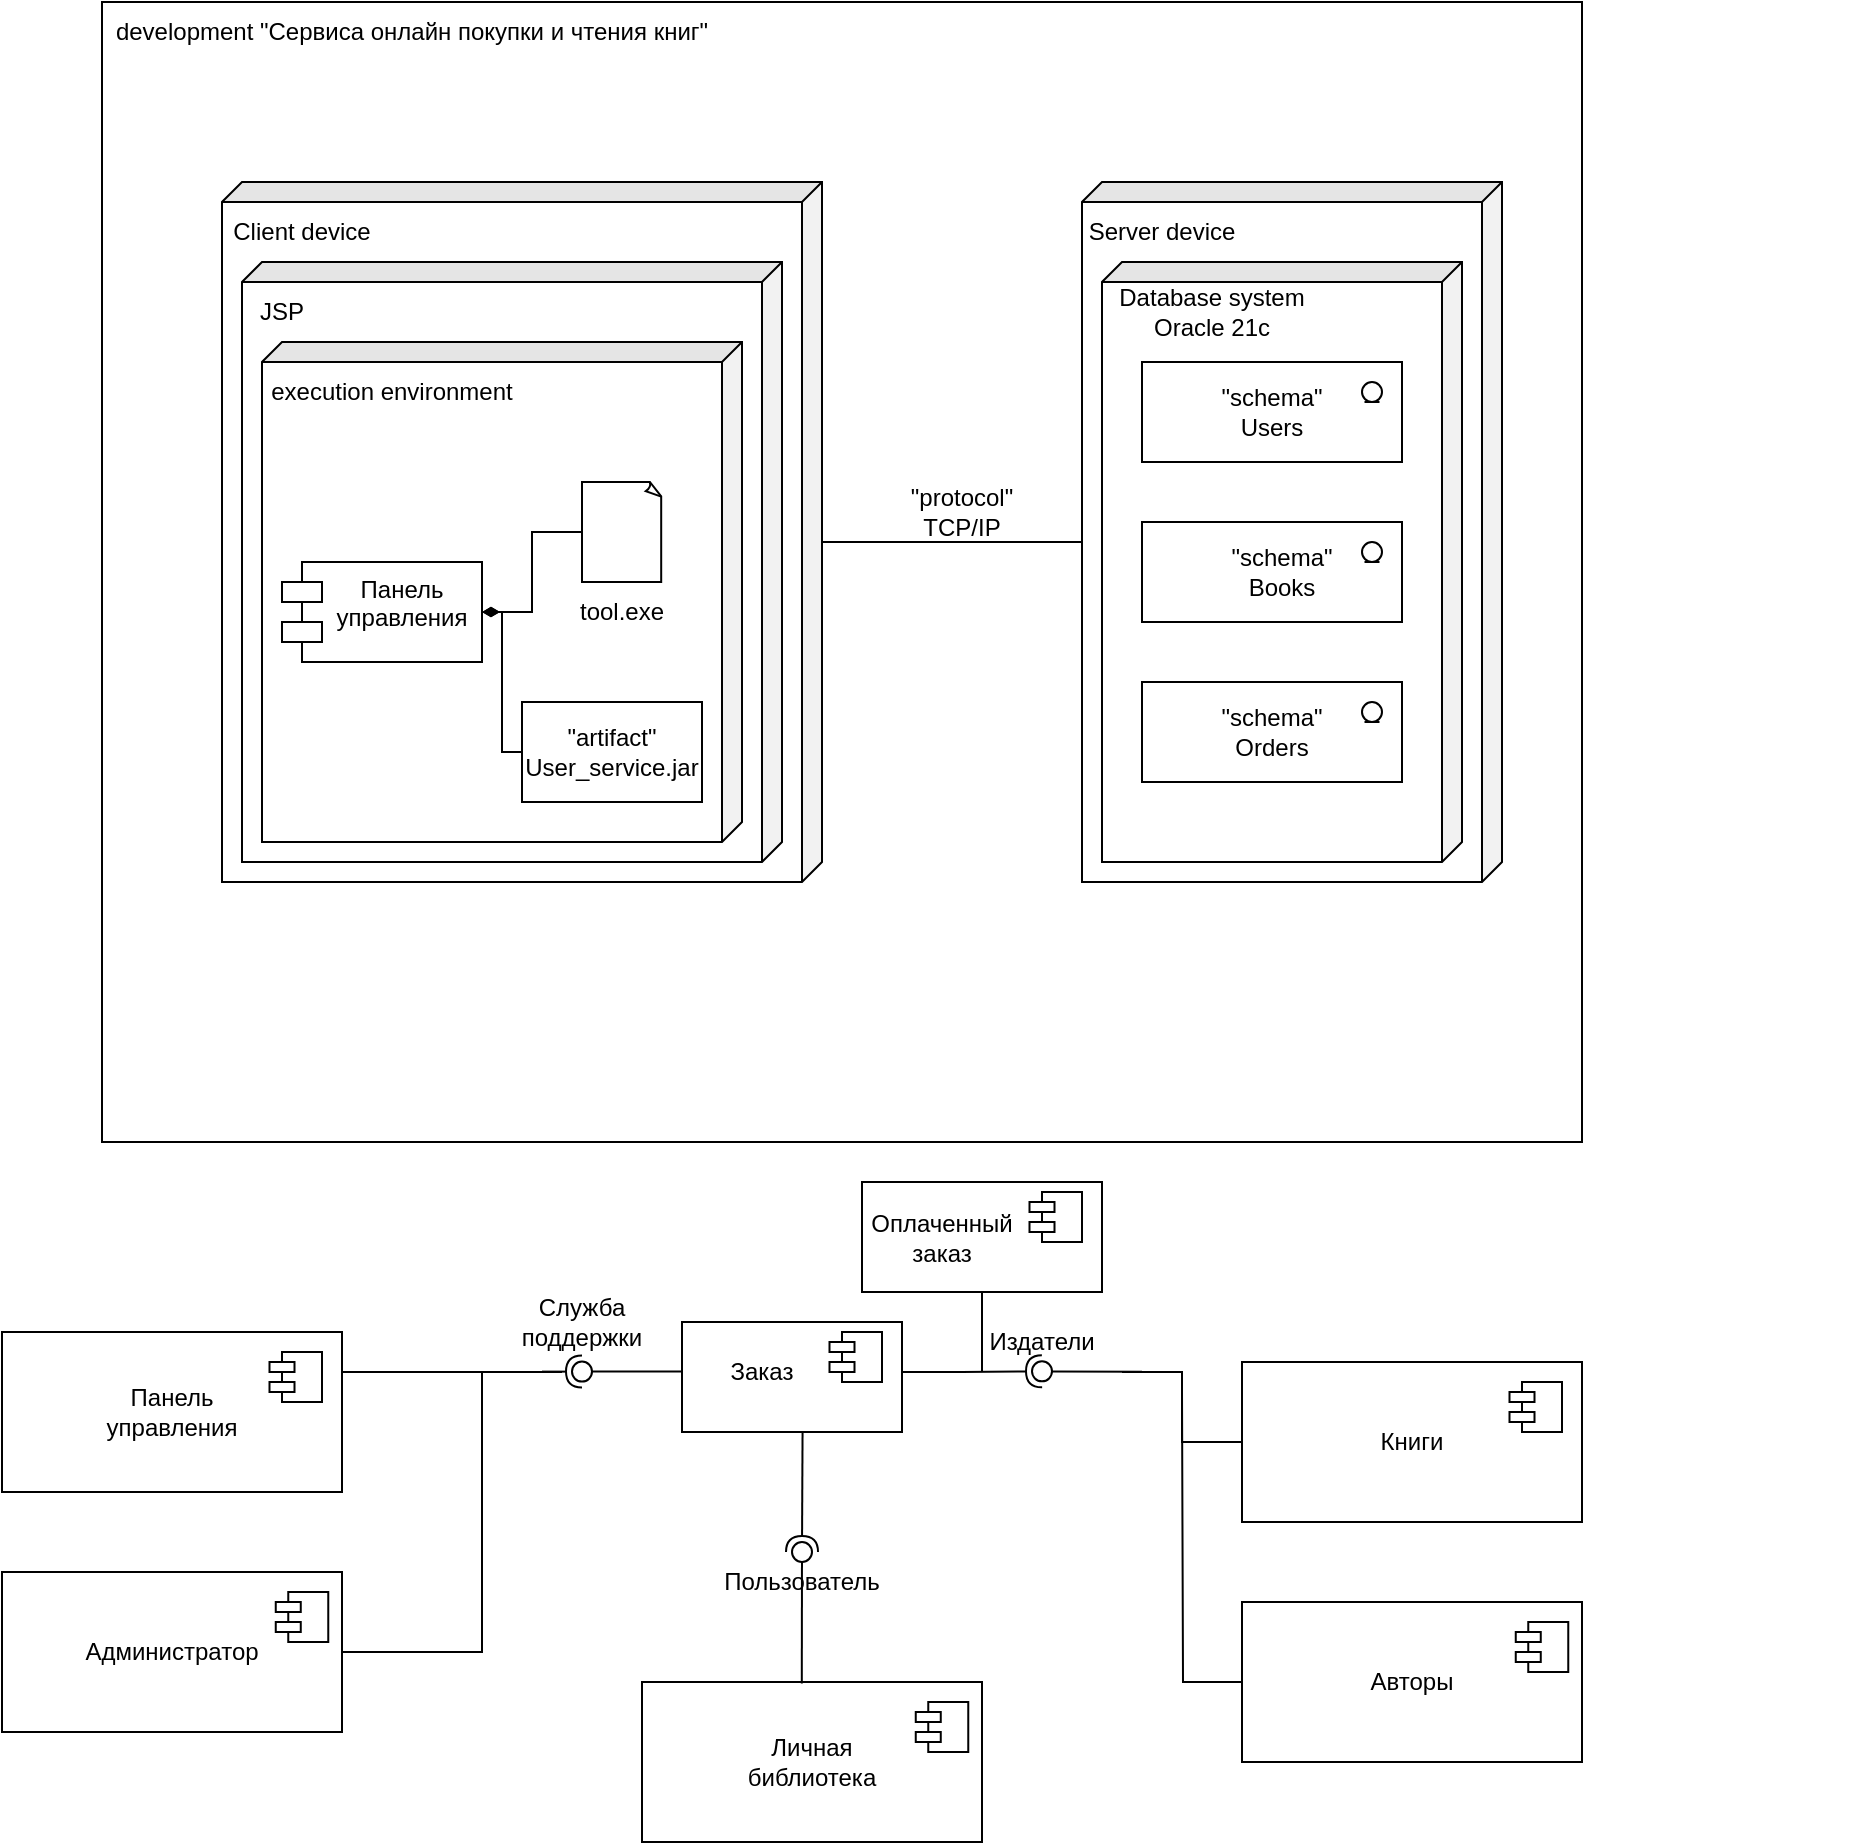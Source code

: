 <mxfile version="22.1.2" type="device">
  <diagram name="Страница — 1" id="bUGvl7IIZs3F5-j0riPU">
    <mxGraphModel dx="1221" dy="828" grid="1" gridSize="10" guides="1" tooltips="1" connect="1" arrows="1" fold="1" page="1" pageScale="1" pageWidth="827" pageHeight="1169" math="0" shadow="0">
      <root>
        <mxCell id="0" />
        <mxCell id="1" parent="0" />
        <mxCell id="uQIHYVVX19xojviNb_rD-1" value="" style="rounded=0;whiteSpace=wrap;html=1;" vertex="1" parent="1">
          <mxGeometry x="60" y="80" width="740" height="570" as="geometry" />
        </mxCell>
        <mxCell id="uQIHYVVX19xojviNb_rD-2" value="development &quot;Cервиса онлайн покупки и чтения книг&quot;" style="text;html=1;strokeColor=none;fillColor=none;align=center;verticalAlign=middle;whiteSpace=wrap;rounded=0;" vertex="1" parent="1">
          <mxGeometry x="60" y="80" width="310" height="30" as="geometry" />
        </mxCell>
        <mxCell id="uQIHYVVX19xojviNb_rD-4" value="" style="shape=cube;whiteSpace=wrap;html=1;boundedLbl=1;backgroundOutline=1;darkOpacity=0.05;darkOpacity2=0.1;size=10;direction=south;" vertex="1" parent="1">
          <mxGeometry x="120" y="170" width="300" height="350" as="geometry" />
        </mxCell>
        <mxCell id="uQIHYVVX19xojviNb_rD-5" value="Client device" style="text;html=1;strokeColor=none;fillColor=none;align=center;verticalAlign=middle;whiteSpace=wrap;rounded=0;" vertex="1" parent="1">
          <mxGeometry x="110" y="180" width="100" height="30" as="geometry" />
        </mxCell>
        <mxCell id="uQIHYVVX19xojviNb_rD-6" value="" style="shape=cube;whiteSpace=wrap;html=1;boundedLbl=1;backgroundOutline=1;darkOpacity=0.05;darkOpacity2=0.1;size=10;direction=south;" vertex="1" parent="1">
          <mxGeometry x="550" y="170" width="210" height="350" as="geometry" />
        </mxCell>
        <mxCell id="uQIHYVVX19xojviNb_rD-7" value="Server device" style="text;html=1;strokeColor=none;fillColor=none;align=center;verticalAlign=middle;whiteSpace=wrap;rounded=0;" vertex="1" parent="1">
          <mxGeometry x="540" y="180" width="100" height="30" as="geometry" />
        </mxCell>
        <mxCell id="uQIHYVVX19xojviNb_rD-9" value="" style="shape=cube;whiteSpace=wrap;html=1;boundedLbl=1;backgroundOutline=1;darkOpacity=0.05;darkOpacity2=0.1;size=10;direction=south;" vertex="1" parent="1">
          <mxGeometry x="130" y="210" width="270" height="300" as="geometry" />
        </mxCell>
        <mxCell id="uQIHYVVX19xojviNb_rD-10" value="JSP" style="text;html=1;strokeColor=none;fillColor=none;align=center;verticalAlign=middle;whiteSpace=wrap;rounded=0;" vertex="1" parent="1">
          <mxGeometry x="130" y="220" width="40" height="30" as="geometry" />
        </mxCell>
        <mxCell id="uQIHYVVX19xojviNb_rD-11" value="" style="shape=cube;whiteSpace=wrap;html=1;boundedLbl=1;backgroundOutline=1;darkOpacity=0.05;darkOpacity2=0.1;size=10;direction=south;" vertex="1" parent="1">
          <mxGeometry x="140" y="250" width="240" height="250" as="geometry" />
        </mxCell>
        <mxCell id="uQIHYVVX19xojviNb_rD-12" value="execution environment" style="text;html=1;strokeColor=none;fillColor=none;align=center;verticalAlign=middle;whiteSpace=wrap;rounded=0;" vertex="1" parent="1">
          <mxGeometry x="140" y="260" width="130" height="30" as="geometry" />
        </mxCell>
        <mxCell id="uQIHYVVX19xojviNb_rD-13" value="Панель управления" style="shape=module;align=left;spacingLeft=20;align=center;verticalAlign=top;whiteSpace=wrap;html=1;" vertex="1" parent="1">
          <mxGeometry x="150" y="360" width="100" height="50" as="geometry" />
        </mxCell>
        <mxCell id="uQIHYVVX19xojviNb_rD-19" style="edgeStyle=orthogonalEdgeStyle;rounded=0;orthogonalLoop=1;jettySize=auto;html=1;entryX=1;entryY=0.5;entryDx=0;entryDy=0;endArrow=diamondThin;endFill=1;" edge="1" parent="1" source="uQIHYVVX19xojviNb_rD-15" target="uQIHYVVX19xojviNb_rD-13">
          <mxGeometry relative="1" as="geometry">
            <Array as="points">
              <mxPoint x="275" y="345" />
              <mxPoint x="275" y="385" />
            </Array>
          </mxGeometry>
        </mxCell>
        <mxCell id="uQIHYVVX19xojviNb_rD-15" value="" style="whiteSpace=wrap;html=1;shape=mxgraph.basic.document" vertex="1" parent="1">
          <mxGeometry x="300" y="320" width="40" height="50" as="geometry" />
        </mxCell>
        <mxCell id="uQIHYVVX19xojviNb_rD-16" value="tool.exe" style="text;html=1;strokeColor=none;fillColor=none;align=center;verticalAlign=middle;whiteSpace=wrap;rounded=0;" vertex="1" parent="1">
          <mxGeometry x="290" y="370" width="60" height="30" as="geometry" />
        </mxCell>
        <mxCell id="uQIHYVVX19xojviNb_rD-18" style="edgeStyle=orthogonalEdgeStyle;rounded=0;orthogonalLoop=1;jettySize=auto;html=1;entryX=1;entryY=0.5;entryDx=0;entryDy=0;endArrow=diamondThin;endFill=1;" edge="1" parent="1" source="uQIHYVVX19xojviNb_rD-17" target="uQIHYVVX19xojviNb_rD-13">
          <mxGeometry relative="1" as="geometry">
            <Array as="points">
              <mxPoint x="260" y="455" />
              <mxPoint x="260" y="385" />
            </Array>
          </mxGeometry>
        </mxCell>
        <mxCell id="uQIHYVVX19xojviNb_rD-17" value="&quot;artifact&quot;&lt;br&gt;User_service.jar" style="rounded=0;whiteSpace=wrap;html=1;" vertex="1" parent="1">
          <mxGeometry x="270" y="430" width="90" height="50" as="geometry" />
        </mxCell>
        <mxCell id="uQIHYVVX19xojviNb_rD-20" value="" style="shape=cube;whiteSpace=wrap;html=1;boundedLbl=1;backgroundOutline=1;darkOpacity=0.05;darkOpacity2=0.1;size=10;direction=south;" vertex="1" parent="1">
          <mxGeometry x="560" y="210" width="180" height="300" as="geometry" />
        </mxCell>
        <mxCell id="uQIHYVVX19xojviNb_rD-21" value="Database system Oracle 21c" style="text;html=1;strokeColor=none;fillColor=none;align=center;verticalAlign=middle;whiteSpace=wrap;rounded=0;" vertex="1" parent="1">
          <mxGeometry x="550" y="220" width="130" height="30" as="geometry" />
        </mxCell>
        <mxCell id="uQIHYVVX19xojviNb_rD-23" value="" style="rounded=0;whiteSpace=wrap;html=1;" vertex="1" parent="1">
          <mxGeometry x="580" y="260" width="130" height="50" as="geometry" />
        </mxCell>
        <mxCell id="uQIHYVVX19xojviNb_rD-22" value="" style="ellipse;shape=umlEntity;whiteSpace=wrap;html=1;" vertex="1" parent="1">
          <mxGeometry x="690" y="270" width="10" height="10" as="geometry" />
        </mxCell>
        <mxCell id="uQIHYVVX19xojviNb_rD-29" value="" style="rounded=0;whiteSpace=wrap;html=1;" vertex="1" parent="1">
          <mxGeometry x="580" y="340" width="130" height="50" as="geometry" />
        </mxCell>
        <mxCell id="uQIHYVVX19xojviNb_rD-30" value="" style="ellipse;shape=umlEntity;whiteSpace=wrap;html=1;" vertex="1" parent="1">
          <mxGeometry x="690" y="350" width="10" height="10" as="geometry" />
        </mxCell>
        <mxCell id="uQIHYVVX19xojviNb_rD-31" value="" style="rounded=0;whiteSpace=wrap;html=1;" vertex="1" parent="1">
          <mxGeometry x="580" y="420" width="130" height="50" as="geometry" />
        </mxCell>
        <mxCell id="uQIHYVVX19xojviNb_rD-32" value="" style="ellipse;shape=umlEntity;whiteSpace=wrap;html=1;" vertex="1" parent="1">
          <mxGeometry x="690" y="430" width="10" height="10" as="geometry" />
        </mxCell>
        <mxCell id="uQIHYVVX19xojviNb_rD-35" style="edgeStyle=orthogonalEdgeStyle;rounded=0;orthogonalLoop=1;jettySize=auto;html=1;entryX=0;entryY=0;entryDx=180;entryDy=210;entryPerimeter=0;endArrow=none;endFill=0;" edge="1" parent="1" source="uQIHYVVX19xojviNb_rD-4" target="uQIHYVVX19xojviNb_rD-6">
          <mxGeometry relative="1" as="geometry">
            <Array as="points">
              <mxPoint x="460" y="350" />
              <mxPoint x="460" y="350" />
            </Array>
          </mxGeometry>
        </mxCell>
        <mxCell id="uQIHYVVX19xojviNb_rD-37" value="&quot;protocol&quot;&lt;br&gt;TCP/IP" style="text;html=1;strokeColor=none;fillColor=none;align=center;verticalAlign=middle;whiteSpace=wrap;rounded=0;" vertex="1" parent="1">
          <mxGeometry x="460" y="320" width="60" height="30" as="geometry" />
        </mxCell>
        <mxCell id="uQIHYVVX19xojviNb_rD-38" value="&quot;schema&quot;&lt;br&gt;Users" style="text;html=1;strokeColor=none;fillColor=none;align=center;verticalAlign=middle;whiteSpace=wrap;rounded=0;" vertex="1" parent="1">
          <mxGeometry x="615" y="270" width="60" height="30" as="geometry" />
        </mxCell>
        <mxCell id="uQIHYVVX19xojviNb_rD-39" value="&quot;schema&quot;&lt;br&gt;Books" style="text;html=1;strokeColor=none;fillColor=none;align=center;verticalAlign=middle;whiteSpace=wrap;rounded=0;" vertex="1" parent="1">
          <mxGeometry x="620" y="350" width="60" height="30" as="geometry" />
        </mxCell>
        <mxCell id="uQIHYVVX19xojviNb_rD-40" value="&quot;schema&quot;&lt;br&gt;Orders" style="text;html=1;strokeColor=none;fillColor=none;align=center;verticalAlign=middle;whiteSpace=wrap;rounded=0;" vertex="1" parent="1">
          <mxGeometry x="615" y="430" width="60" height="30" as="geometry" />
        </mxCell>
        <mxCell id="uQIHYVVX19xojviNb_rD-42" value="" style="rounded=0;orthogonalLoop=1;jettySize=auto;html=1;endArrow=halfCircle;endFill=0;endSize=6;strokeWidth=1;sketch=0;" edge="1" parent="1">
          <mxGeometry relative="1" as="geometry">
            <mxPoint x="280" y="764.81" as="sourcePoint" />
            <mxPoint x="300" y="764.81" as="targetPoint" />
          </mxGeometry>
        </mxCell>
        <mxCell id="uQIHYVVX19xojviNb_rD-43" value="" style="rounded=0;orthogonalLoop=1;jettySize=auto;html=1;endArrow=oval;endFill=0;sketch=0;sourcePerimeterSpacing=0;targetPerimeterSpacing=0;endSize=10;exitX=0;exitY=0.451;exitDx=0;exitDy=0;exitPerimeter=0;" edge="1" parent="1" source="uQIHYVVX19xojviNb_rD-75">
          <mxGeometry relative="1" as="geometry">
            <mxPoint x="310" y="764.81" as="sourcePoint" />
            <mxPoint x="300" y="764.81" as="targetPoint" />
          </mxGeometry>
        </mxCell>
        <mxCell id="uQIHYVVX19xojviNb_rD-44" value="" style="ellipse;whiteSpace=wrap;html=1;align=center;aspect=fixed;fillColor=none;strokeColor=none;resizable=0;perimeter=centerPerimeter;rotatable=0;allowArrows=0;points=[];outlineConnect=1;" vertex="1" parent="1">
          <mxGeometry x="235" y="760" width="10" height="10" as="geometry" />
        </mxCell>
        <mxCell id="uQIHYVVX19xojviNb_rD-64" style="edgeStyle=orthogonalEdgeStyle;rounded=0;orthogonalLoop=1;jettySize=auto;html=1;endArrow=none;endFill=0;" edge="1" parent="1" source="uQIHYVVX19xojviNb_rD-45">
          <mxGeometry relative="1" as="geometry">
            <mxPoint x="290" y="765" as="targetPoint" />
            <Array as="points">
              <mxPoint x="210" y="765" />
              <mxPoint x="210" y="765" />
            </Array>
          </mxGeometry>
        </mxCell>
        <mxCell id="uQIHYVVX19xojviNb_rD-45" value="" style="rounded=0;whiteSpace=wrap;html=1;" vertex="1" parent="1">
          <mxGeometry x="10" y="745" width="170" height="80" as="geometry" />
        </mxCell>
        <mxCell id="uQIHYVVX19xojviNb_rD-46" value="" style="rounded=0;whiteSpace=wrap;html=1;" vertex="1" parent="1">
          <mxGeometry x="150" y="755" width="20" height="25" as="geometry" />
        </mxCell>
        <mxCell id="uQIHYVVX19xojviNb_rD-49" value="Панель управления" style="text;html=1;strokeColor=none;fillColor=none;align=center;verticalAlign=middle;whiteSpace=wrap;rounded=0;" vertex="1" parent="1">
          <mxGeometry x="65" y="770" width="60" height="30" as="geometry" />
        </mxCell>
        <mxCell id="uQIHYVVX19xojviNb_rD-65" style="edgeStyle=orthogonalEdgeStyle;rounded=0;orthogonalLoop=1;jettySize=auto;html=1;endArrow=none;endFill=0;" edge="1" parent="1" source="uQIHYVVX19xojviNb_rD-50">
          <mxGeometry relative="1" as="geometry">
            <mxPoint x="250" y="765" as="targetPoint" />
            <Array as="points">
              <mxPoint x="250" y="905" />
              <mxPoint x="250" y="765" />
            </Array>
          </mxGeometry>
        </mxCell>
        <mxCell id="uQIHYVVX19xojviNb_rD-50" value="" style="rounded=0;whiteSpace=wrap;html=1;" vertex="1" parent="1">
          <mxGeometry x="10" y="865" width="170" height="80" as="geometry" />
        </mxCell>
        <mxCell id="uQIHYVVX19xojviNb_rD-54" value="Администратор" style="text;html=1;strokeColor=none;fillColor=none;align=center;verticalAlign=middle;whiteSpace=wrap;rounded=0;" vertex="1" parent="1">
          <mxGeometry x="65" y="890" width="60" height="30" as="geometry" />
        </mxCell>
        <mxCell id="uQIHYVVX19xojviNb_rD-55" value="" style="rounded=0;whiteSpace=wrap;html=1;" vertex="1" parent="1">
          <mxGeometry x="143.75" y="760" width="12.5" height="5" as="geometry" />
        </mxCell>
        <mxCell id="uQIHYVVX19xojviNb_rD-58" value="" style="rounded=0;whiteSpace=wrap;html=1;" vertex="1" parent="1">
          <mxGeometry x="143.75" y="770" width="12.5" height="5" as="geometry" />
        </mxCell>
        <mxCell id="uQIHYVVX19xojviNb_rD-60" value="" style="rounded=0;whiteSpace=wrap;html=1;" vertex="1" parent="1">
          <mxGeometry x="153.13" y="875" width="20" height="25" as="geometry" />
        </mxCell>
        <mxCell id="uQIHYVVX19xojviNb_rD-61" value="" style="rounded=0;whiteSpace=wrap;html=1;" vertex="1" parent="1">
          <mxGeometry x="146.88" y="880" width="12.5" height="5" as="geometry" />
        </mxCell>
        <mxCell id="uQIHYVVX19xojviNb_rD-62" value="" style="rounded=0;whiteSpace=wrap;html=1;" vertex="1" parent="1">
          <mxGeometry x="146.88" y="890" width="12.5" height="5" as="geometry" />
        </mxCell>
        <mxCell id="uQIHYVVX19xojviNb_rD-66" value="Служба поддержки" style="text;html=1;strokeColor=none;fillColor=none;align=center;verticalAlign=middle;whiteSpace=wrap;rounded=0;" vertex="1" parent="1">
          <mxGeometry x="270" y="725" width="60" height="30" as="geometry" />
        </mxCell>
        <mxCell id="uQIHYVVX19xojviNb_rD-75" value="" style="rounded=0;whiteSpace=wrap;html=1;" vertex="1" parent="1">
          <mxGeometry x="350" y="740" width="110" height="55" as="geometry" />
        </mxCell>
        <mxCell id="uQIHYVVX19xojviNb_rD-76" value="Заказ" style="text;html=1;strokeColor=none;fillColor=none;align=center;verticalAlign=middle;whiteSpace=wrap;rounded=0;" vertex="1" parent="1">
          <mxGeometry x="360" y="750" width="60" height="30" as="geometry" />
        </mxCell>
        <mxCell id="uQIHYVVX19xojviNb_rD-77" value="" style="rounded=0;whiteSpace=wrap;html=1;" vertex="1" parent="1">
          <mxGeometry x="430" y="745" width="20" height="25" as="geometry" />
        </mxCell>
        <mxCell id="uQIHYVVX19xojviNb_rD-78" value="" style="rounded=0;whiteSpace=wrap;html=1;" vertex="1" parent="1">
          <mxGeometry x="423.75" y="750" width="12.5" height="5" as="geometry" />
        </mxCell>
        <mxCell id="uQIHYVVX19xojviNb_rD-79" value="" style="rounded=0;whiteSpace=wrap;html=1;" vertex="1" parent="1">
          <mxGeometry x="423.75" y="760" width="12.5" height="5" as="geometry" />
        </mxCell>
        <mxCell id="uQIHYVVX19xojviNb_rD-104" style="edgeStyle=orthogonalEdgeStyle;rounded=0;orthogonalLoop=1;jettySize=auto;html=1;endArrow=none;endFill=0;" edge="1" parent="1" source="uQIHYVVX19xojviNb_rD-80">
          <mxGeometry relative="1" as="geometry">
            <mxPoint x="500" y="765" as="targetPoint" />
          </mxGeometry>
        </mxCell>
        <mxCell id="uQIHYVVX19xojviNb_rD-80" value="" style="rounded=0;whiteSpace=wrap;html=1;" vertex="1" parent="1">
          <mxGeometry x="440" y="670" width="120" height="55" as="geometry" />
        </mxCell>
        <mxCell id="uQIHYVVX19xojviNb_rD-81" value="Оплаченный заказ" style="text;html=1;strokeColor=none;fillColor=none;align=center;verticalAlign=middle;whiteSpace=wrap;rounded=0;" vertex="1" parent="1">
          <mxGeometry x="450" y="682.5" width="60" height="30" as="geometry" />
        </mxCell>
        <mxCell id="uQIHYVVX19xojviNb_rD-82" value="" style="rounded=0;whiteSpace=wrap;html=1;" vertex="1" parent="1">
          <mxGeometry x="530" y="675" width="20" height="25" as="geometry" />
        </mxCell>
        <mxCell id="uQIHYVVX19xojviNb_rD-83" value="" style="rounded=0;whiteSpace=wrap;html=1;" vertex="1" parent="1">
          <mxGeometry x="523.75" y="680" width="12.5" height="5" as="geometry" />
        </mxCell>
        <mxCell id="uQIHYVVX19xojviNb_rD-84" value="" style="rounded=0;whiteSpace=wrap;html=1;" vertex="1" parent="1">
          <mxGeometry x="523.75" y="690" width="12.5" height="5" as="geometry" />
        </mxCell>
        <mxCell id="uQIHYVVX19xojviNb_rD-87" value="" style="ellipse;whiteSpace=wrap;html=1;align=center;aspect=fixed;fillColor=none;strokeColor=none;resizable=0;perimeter=centerPerimeter;rotatable=0;allowArrows=0;points=[];outlineConnect=1;" vertex="1" parent="1">
          <mxGeometry x="925" y="770" width="10" height="10" as="geometry" />
        </mxCell>
        <mxCell id="uQIHYVVX19xojviNb_rD-103" style="edgeStyle=orthogonalEdgeStyle;rounded=0;orthogonalLoop=1;jettySize=auto;html=1;endArrow=none;endFill=0;" edge="1" parent="1" source="uQIHYVVX19xojviNb_rD-89">
          <mxGeometry relative="1" as="geometry">
            <mxPoint x="570" y="765.0" as="targetPoint" />
            <Array as="points">
              <mxPoint x="600" y="800" />
              <mxPoint x="600" y="765" />
            </Array>
          </mxGeometry>
        </mxCell>
        <mxCell id="uQIHYVVX19xojviNb_rD-89" value="" style="rounded=0;whiteSpace=wrap;html=1;" vertex="1" parent="1">
          <mxGeometry x="630" y="760" width="170" height="80" as="geometry" />
        </mxCell>
        <mxCell id="uQIHYVVX19xojviNb_rD-90" value="" style="rounded=0;whiteSpace=wrap;html=1;" vertex="1" parent="1">
          <mxGeometry x="770" y="770" width="20" height="25" as="geometry" />
        </mxCell>
        <mxCell id="uQIHYVVX19xojviNb_rD-91" value="Книги" style="text;html=1;strokeColor=none;fillColor=none;align=center;verticalAlign=middle;whiteSpace=wrap;rounded=0;" vertex="1" parent="1">
          <mxGeometry x="685" y="785" width="60" height="30" as="geometry" />
        </mxCell>
        <mxCell id="uQIHYVVX19xojviNb_rD-106" style="edgeStyle=orthogonalEdgeStyle;rounded=0;orthogonalLoop=1;jettySize=auto;html=1;endArrow=none;endFill=0;" edge="1" parent="1" source="uQIHYVVX19xojviNb_rD-93">
          <mxGeometry relative="1" as="geometry">
            <mxPoint x="600" y="775" as="targetPoint" />
          </mxGeometry>
        </mxCell>
        <mxCell id="uQIHYVVX19xojviNb_rD-93" value="" style="rounded=0;whiteSpace=wrap;html=1;" vertex="1" parent="1">
          <mxGeometry x="630" y="880" width="170" height="80" as="geometry" />
        </mxCell>
        <mxCell id="uQIHYVVX19xojviNb_rD-94" value="Авторы" style="text;html=1;strokeColor=none;fillColor=none;align=center;verticalAlign=middle;whiteSpace=wrap;rounded=0;" vertex="1" parent="1">
          <mxGeometry x="685" y="905" width="60" height="30" as="geometry" />
        </mxCell>
        <mxCell id="uQIHYVVX19xojviNb_rD-95" value="" style="rounded=0;whiteSpace=wrap;html=1;" vertex="1" parent="1">
          <mxGeometry x="763.75" y="775" width="12.5" height="5" as="geometry" />
        </mxCell>
        <mxCell id="uQIHYVVX19xojviNb_rD-96" value="" style="rounded=0;whiteSpace=wrap;html=1;" vertex="1" parent="1">
          <mxGeometry x="763.75" y="785" width="12.5" height="5" as="geometry" />
        </mxCell>
        <mxCell id="uQIHYVVX19xojviNb_rD-97" value="" style="rounded=0;whiteSpace=wrap;html=1;" vertex="1" parent="1">
          <mxGeometry x="773.13" y="890" width="20" height="25" as="geometry" />
        </mxCell>
        <mxCell id="uQIHYVVX19xojviNb_rD-98" value="" style="rounded=0;whiteSpace=wrap;html=1;" vertex="1" parent="1">
          <mxGeometry x="766.88" y="895" width="12.5" height="5" as="geometry" />
        </mxCell>
        <mxCell id="uQIHYVVX19xojviNb_rD-99" value="" style="rounded=0;whiteSpace=wrap;html=1;" vertex="1" parent="1">
          <mxGeometry x="766.88" y="905" width="12.5" height="5" as="geometry" />
        </mxCell>
        <mxCell id="uQIHYVVX19xojviNb_rD-101" value="" style="rounded=0;orthogonalLoop=1;jettySize=auto;html=1;endArrow=halfCircle;endFill=0;endSize=6;strokeWidth=1;sketch=0;exitX=1.003;exitY=0.454;exitDx=0;exitDy=0;exitPerimeter=0;" edge="1" parent="1" source="uQIHYVVX19xojviNb_rD-75">
          <mxGeometry relative="1" as="geometry">
            <mxPoint x="510" y="764.68" as="sourcePoint" />
            <mxPoint x="530" y="764.68" as="targetPoint" />
            <Array as="points">
              <mxPoint x="470" y="765" />
              <mxPoint x="490" y="765" />
            </Array>
          </mxGeometry>
        </mxCell>
        <mxCell id="uQIHYVVX19xojviNb_rD-102" value="" style="rounded=0;orthogonalLoop=1;jettySize=auto;html=1;endArrow=oval;endFill=0;sketch=0;sourcePerimeterSpacing=0;targetPerimeterSpacing=0;endSize=10;exitX=0;exitY=0.451;exitDx=0;exitDy=0;exitPerimeter=0;" edge="1" parent="1">
          <mxGeometry relative="1" as="geometry">
            <mxPoint x="580" y="764.87" as="sourcePoint" />
            <mxPoint x="530" y="764.68" as="targetPoint" />
          </mxGeometry>
        </mxCell>
        <mxCell id="uQIHYVVX19xojviNb_rD-105" value="Издатели" style="text;html=1;strokeColor=none;fillColor=none;align=center;verticalAlign=middle;whiteSpace=wrap;rounded=0;" vertex="1" parent="1">
          <mxGeometry x="500" y="735" width="60" height="30" as="geometry" />
        </mxCell>
        <mxCell id="uQIHYVVX19xojviNb_rD-107" value="" style="rounded=0;whiteSpace=wrap;html=1;" vertex="1" parent="1">
          <mxGeometry x="330" y="920" width="170" height="80" as="geometry" />
        </mxCell>
        <mxCell id="uQIHYVVX19xojviNb_rD-108" value="Личная библиотека" style="text;html=1;strokeColor=none;fillColor=none;align=center;verticalAlign=middle;whiteSpace=wrap;rounded=0;" vertex="1" parent="1">
          <mxGeometry x="385" y="945" width="60" height="30" as="geometry" />
        </mxCell>
        <mxCell id="uQIHYVVX19xojviNb_rD-109" value="" style="rounded=0;whiteSpace=wrap;html=1;" vertex="1" parent="1">
          <mxGeometry x="473.13" y="930" width="20" height="25" as="geometry" />
        </mxCell>
        <mxCell id="uQIHYVVX19xojviNb_rD-110" value="" style="rounded=0;whiteSpace=wrap;html=1;" vertex="1" parent="1">
          <mxGeometry x="466.88" y="935" width="12.5" height="5" as="geometry" />
        </mxCell>
        <mxCell id="uQIHYVVX19xojviNb_rD-111" value="" style="rounded=0;whiteSpace=wrap;html=1;" vertex="1" parent="1">
          <mxGeometry x="466.88" y="945" width="12.5" height="5" as="geometry" />
        </mxCell>
        <mxCell id="uQIHYVVX19xojviNb_rD-112" value="" style="rounded=0;orthogonalLoop=1;jettySize=auto;html=1;endArrow=halfCircle;endFill=0;endSize=6;strokeWidth=1;sketch=0;exitX=0.548;exitY=1.001;exitDx=0;exitDy=0;exitPerimeter=0;" edge="1" parent="1" source="uQIHYVVX19xojviNb_rD-75">
          <mxGeometry relative="1" as="geometry">
            <mxPoint x="390" y="855" as="sourcePoint" />
            <mxPoint x="410" y="855" as="targetPoint" />
          </mxGeometry>
        </mxCell>
        <mxCell id="uQIHYVVX19xojviNb_rD-113" value="" style="rounded=0;orthogonalLoop=1;jettySize=auto;html=1;endArrow=oval;endFill=0;sketch=0;sourcePerimeterSpacing=0;targetPerimeterSpacing=0;endSize=10;exitX=0.47;exitY=0.01;exitDx=0;exitDy=0;exitPerimeter=0;" edge="1" parent="1" source="uQIHYVVX19xojviNb_rD-107">
          <mxGeometry relative="1" as="geometry">
            <mxPoint x="460" y="855.19" as="sourcePoint" />
            <mxPoint x="410" y="855" as="targetPoint" />
          </mxGeometry>
        </mxCell>
        <mxCell id="uQIHYVVX19xojviNb_rD-114" value="Пользователь" style="text;html=1;strokeColor=none;fillColor=none;align=center;verticalAlign=middle;whiteSpace=wrap;rounded=0;" vertex="1" parent="1">
          <mxGeometry x="380" y="855" width="60" height="30" as="geometry" />
        </mxCell>
      </root>
    </mxGraphModel>
  </diagram>
</mxfile>
